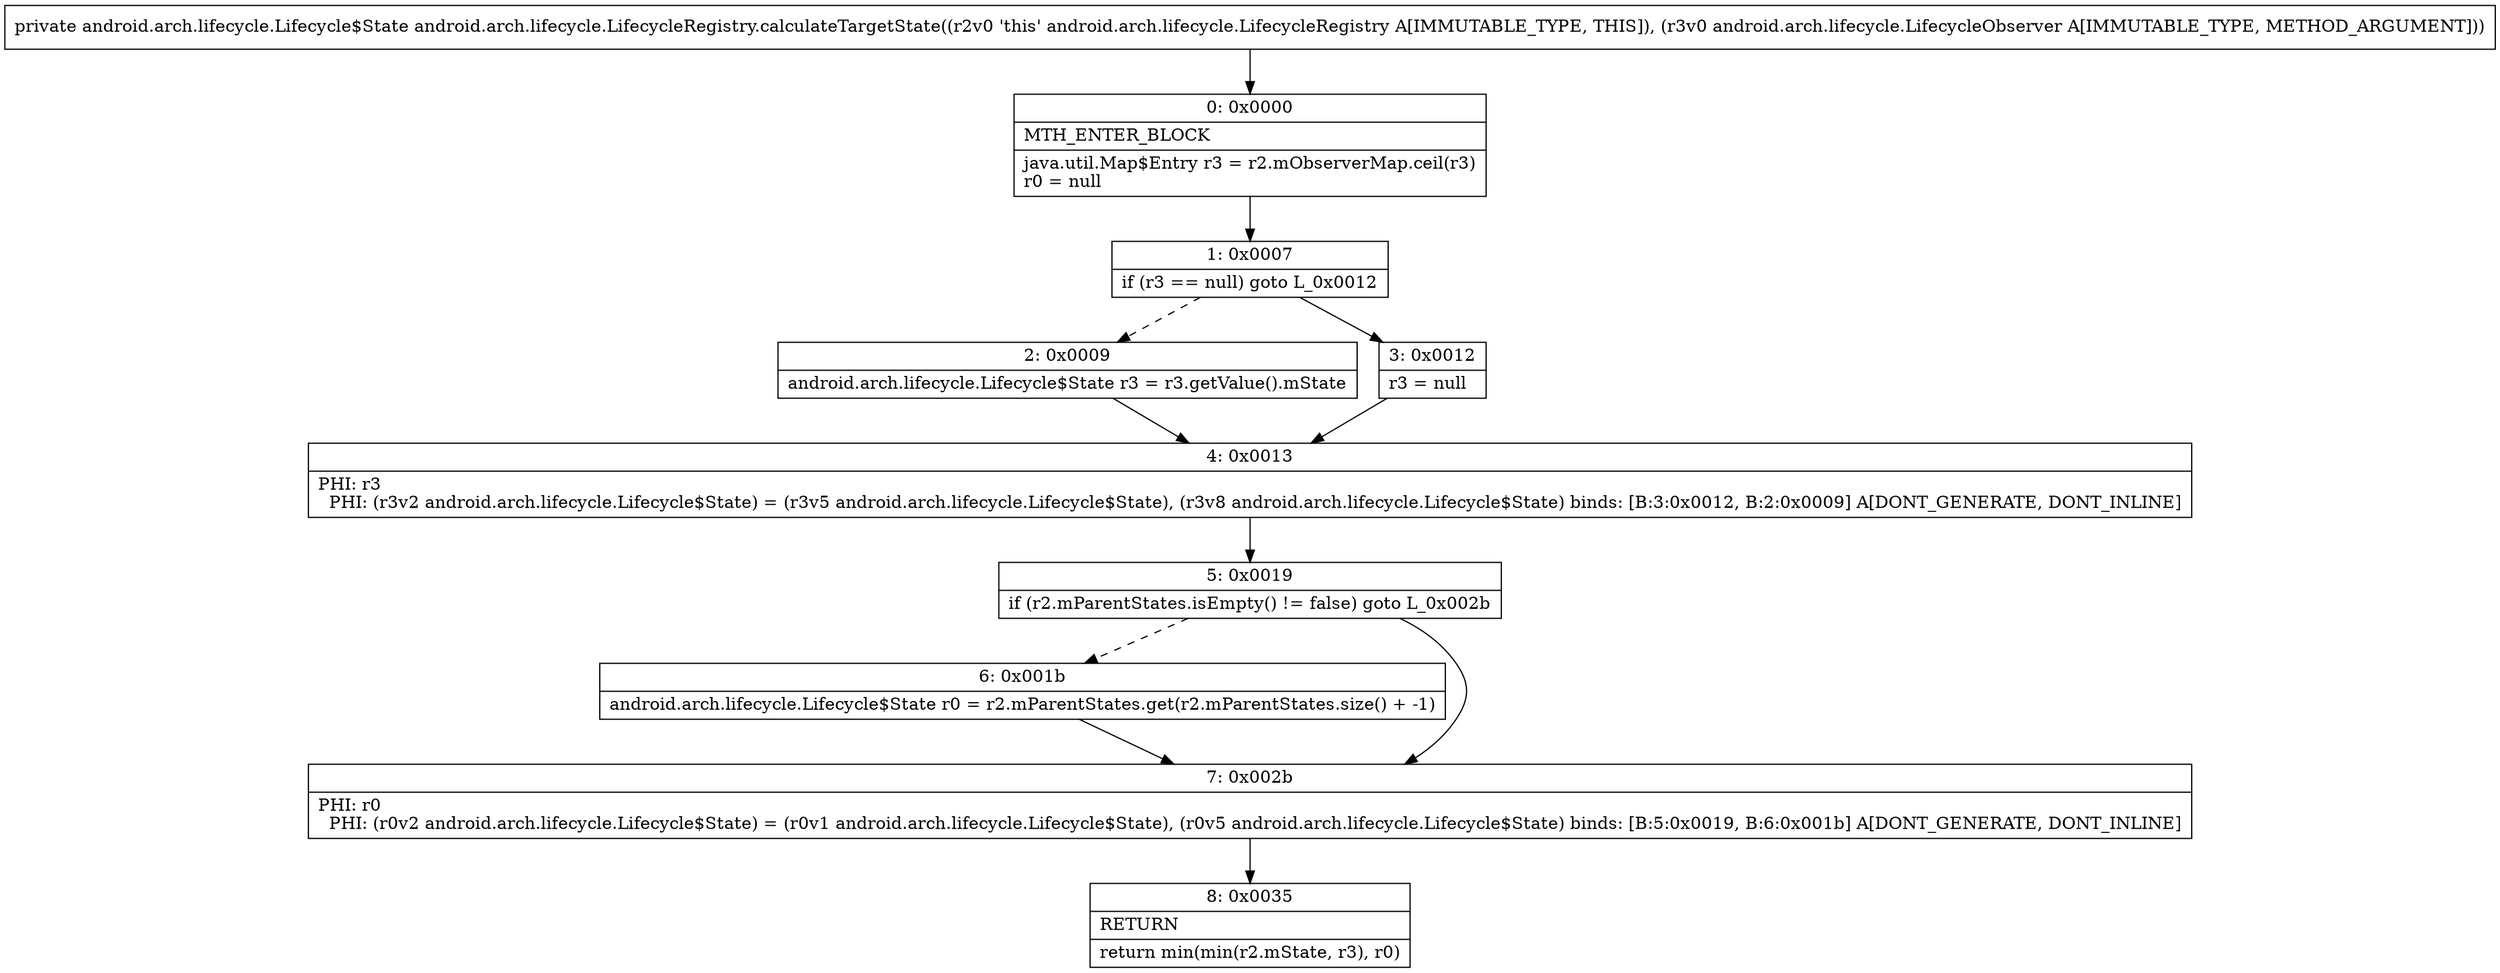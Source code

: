 digraph "CFG forandroid.arch.lifecycle.LifecycleRegistry.calculateTargetState(Landroid\/arch\/lifecycle\/LifecycleObserver;)Landroid\/arch\/lifecycle\/Lifecycle$State;" {
Node_0 [shape=record,label="{0\:\ 0x0000|MTH_ENTER_BLOCK\l|java.util.Map$Entry r3 = r2.mObserverMap.ceil(r3)\lr0 = null\l}"];
Node_1 [shape=record,label="{1\:\ 0x0007|if (r3 == null) goto L_0x0012\l}"];
Node_2 [shape=record,label="{2\:\ 0x0009|android.arch.lifecycle.Lifecycle$State r3 = r3.getValue().mState\l}"];
Node_3 [shape=record,label="{3\:\ 0x0012|r3 = null\l}"];
Node_4 [shape=record,label="{4\:\ 0x0013|PHI: r3 \l  PHI: (r3v2 android.arch.lifecycle.Lifecycle$State) = (r3v5 android.arch.lifecycle.Lifecycle$State), (r3v8 android.arch.lifecycle.Lifecycle$State) binds: [B:3:0x0012, B:2:0x0009] A[DONT_GENERATE, DONT_INLINE]\l}"];
Node_5 [shape=record,label="{5\:\ 0x0019|if (r2.mParentStates.isEmpty() != false) goto L_0x002b\l}"];
Node_6 [shape=record,label="{6\:\ 0x001b|android.arch.lifecycle.Lifecycle$State r0 = r2.mParentStates.get(r2.mParentStates.size() + \-1)\l}"];
Node_7 [shape=record,label="{7\:\ 0x002b|PHI: r0 \l  PHI: (r0v2 android.arch.lifecycle.Lifecycle$State) = (r0v1 android.arch.lifecycle.Lifecycle$State), (r0v5 android.arch.lifecycle.Lifecycle$State) binds: [B:5:0x0019, B:6:0x001b] A[DONT_GENERATE, DONT_INLINE]\l}"];
Node_8 [shape=record,label="{8\:\ 0x0035|RETURN\l|return min(min(r2.mState, r3), r0)\l}"];
MethodNode[shape=record,label="{private android.arch.lifecycle.Lifecycle$State android.arch.lifecycle.LifecycleRegistry.calculateTargetState((r2v0 'this' android.arch.lifecycle.LifecycleRegistry A[IMMUTABLE_TYPE, THIS]), (r3v0 android.arch.lifecycle.LifecycleObserver A[IMMUTABLE_TYPE, METHOD_ARGUMENT])) }"];
MethodNode -> Node_0;
Node_0 -> Node_1;
Node_1 -> Node_2[style=dashed];
Node_1 -> Node_3;
Node_2 -> Node_4;
Node_3 -> Node_4;
Node_4 -> Node_5;
Node_5 -> Node_6[style=dashed];
Node_5 -> Node_7;
Node_6 -> Node_7;
Node_7 -> Node_8;
}

